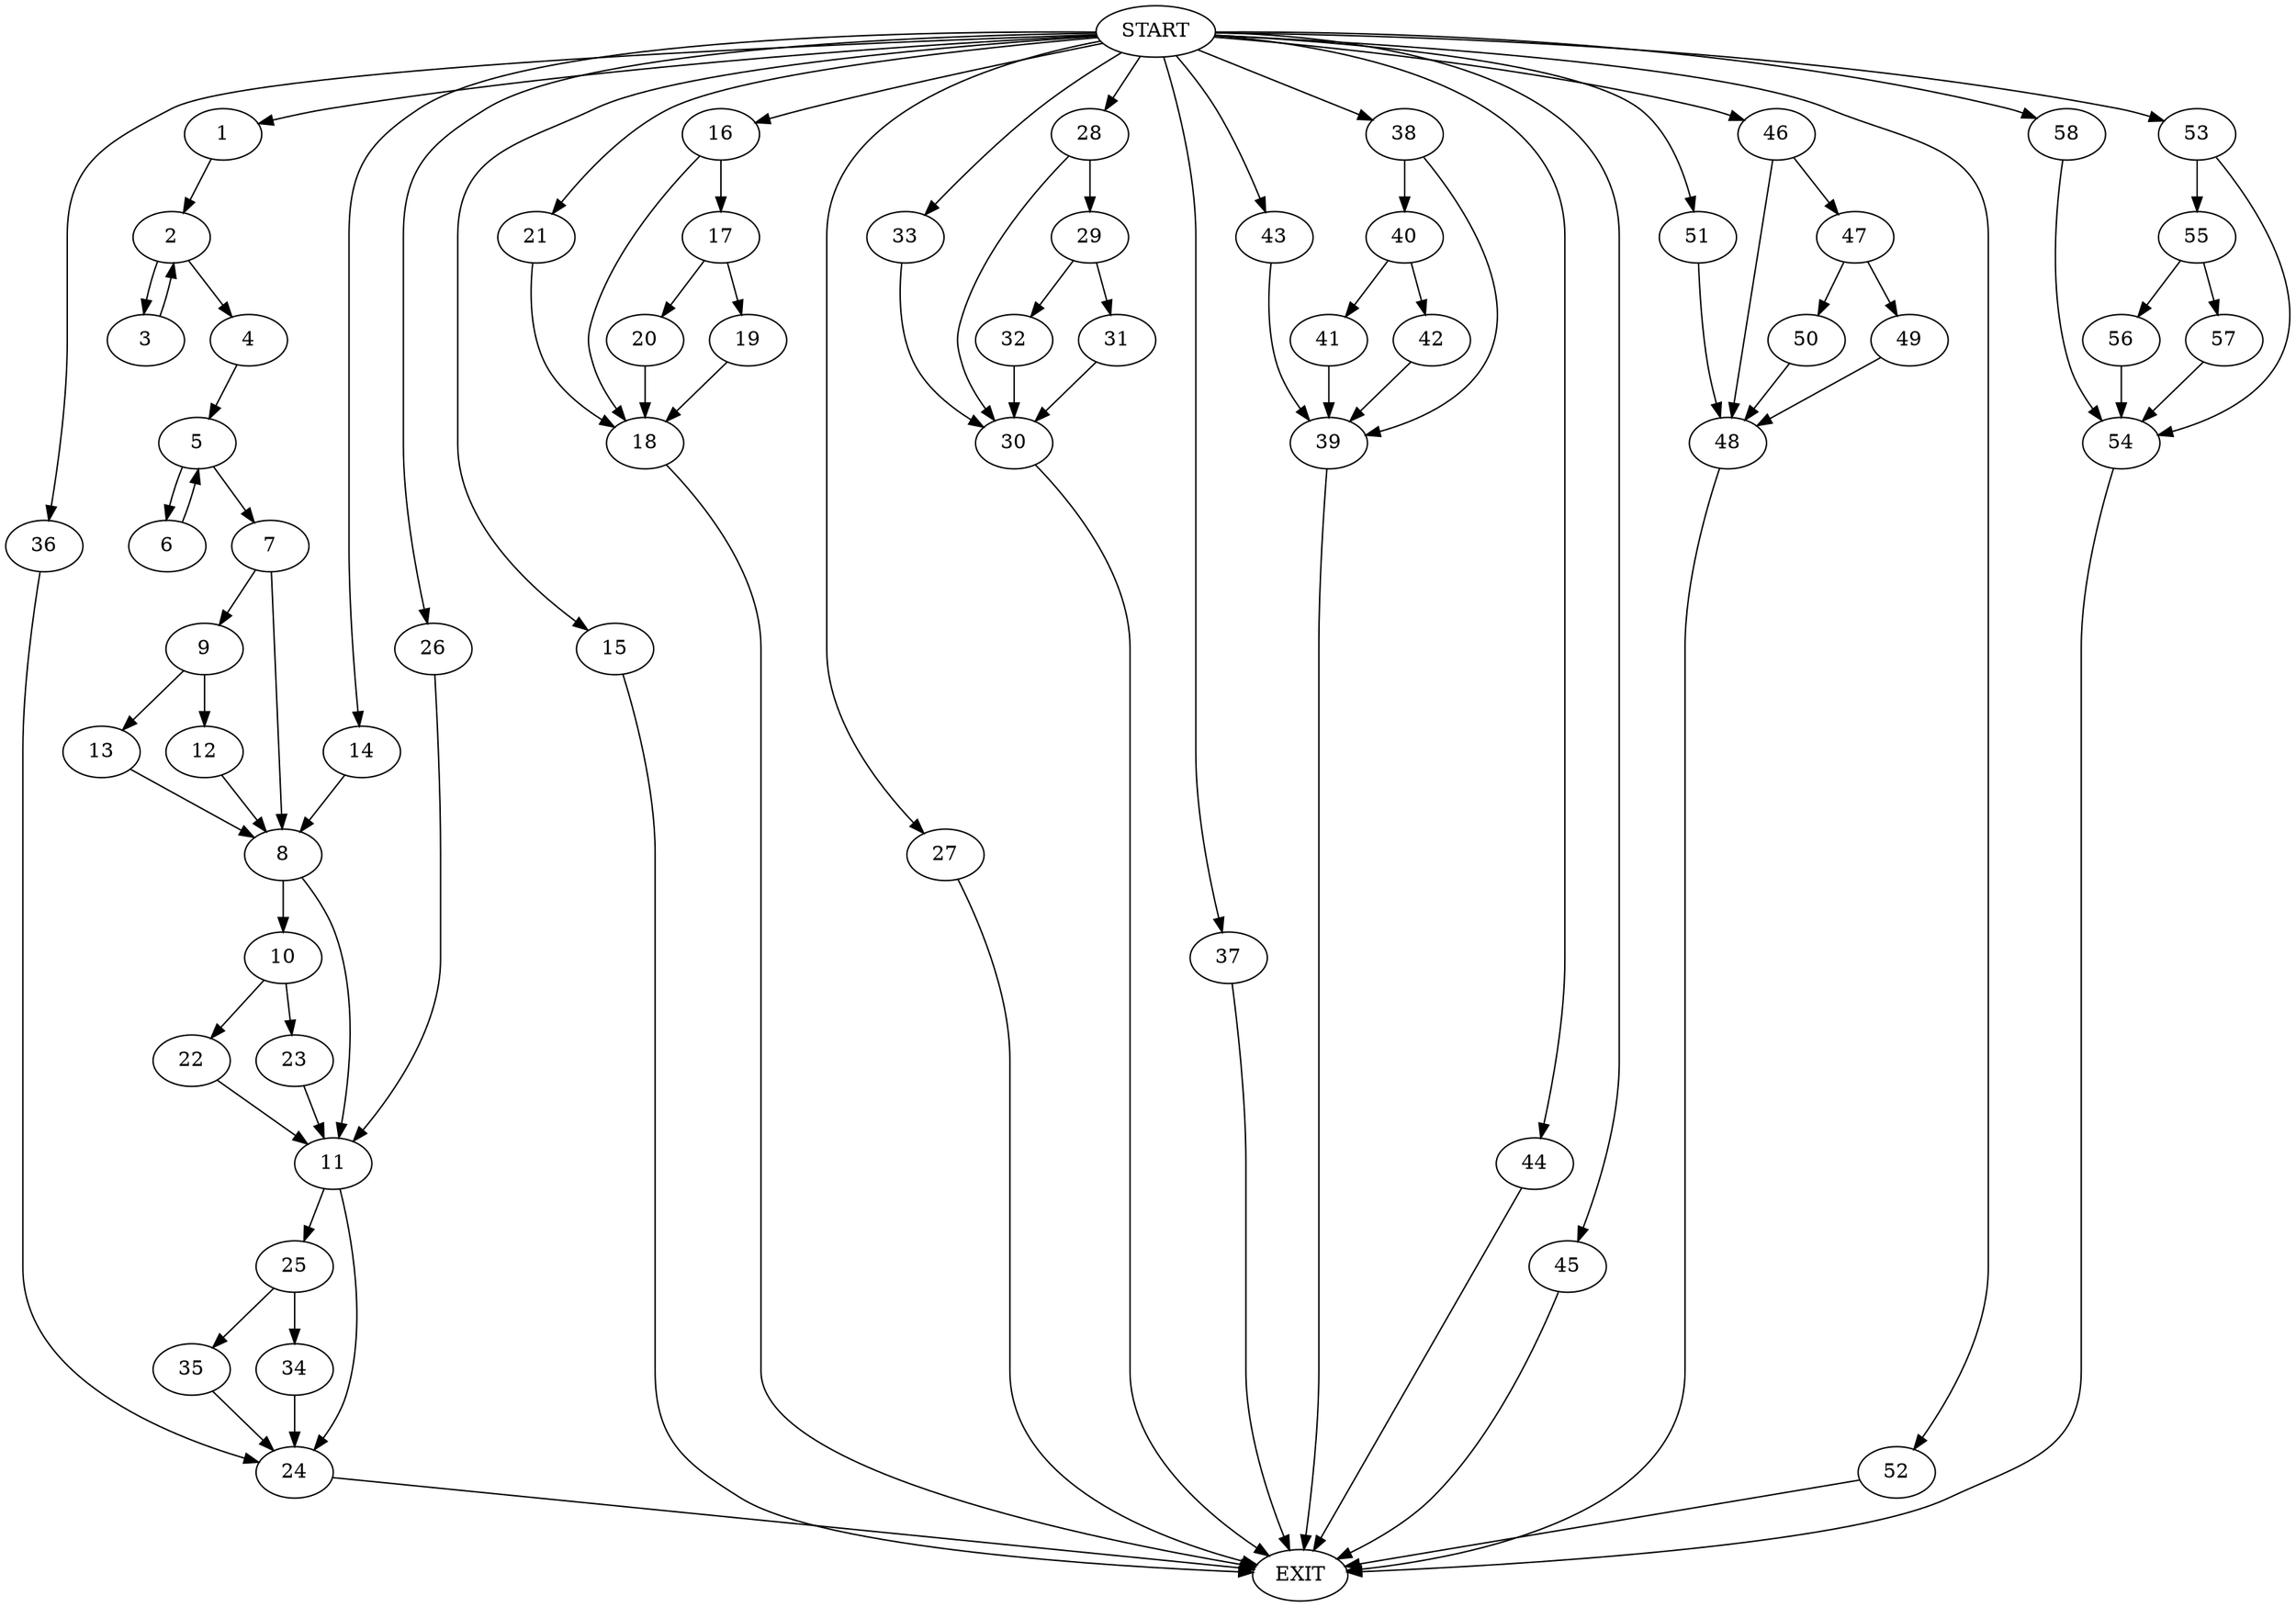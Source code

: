 digraph {
0 [label="START"]
59 [label="EXIT"]
0 -> 1
1 -> 2
2 -> 3
2 -> 4
4 -> 5
3 -> 2
5 -> 6
5 -> 7
7 -> 8
7 -> 9
6 -> 5
8 -> 10
8 -> 11
9 -> 12
9 -> 13
12 -> 8
13 -> 8
0 -> 14
14 -> 8
0 -> 15
15 -> 59
0 -> 16
16 -> 17
16 -> 18
17 -> 19
17 -> 20
18 -> 59
20 -> 18
19 -> 18
0 -> 21
21 -> 18
10 -> 22
10 -> 23
11 -> 24
11 -> 25
23 -> 11
22 -> 11
0 -> 26
26 -> 11
0 -> 27
27 -> 59
0 -> 28
28 -> 29
28 -> 30
30 -> 59
29 -> 31
29 -> 32
31 -> 30
32 -> 30
0 -> 33
33 -> 30
25 -> 34
25 -> 35
24 -> 59
35 -> 24
34 -> 24
0 -> 36
36 -> 24
0 -> 37
37 -> 59
0 -> 38
38 -> 39
38 -> 40
39 -> 59
40 -> 41
40 -> 42
42 -> 39
41 -> 39
0 -> 43
43 -> 39
0 -> 44
44 -> 59
0 -> 45
45 -> 59
0 -> 46
46 -> 47
46 -> 48
48 -> 59
47 -> 49
47 -> 50
49 -> 48
50 -> 48
0 -> 51
51 -> 48
0 -> 52
52 -> 59
0 -> 53
53 -> 54
53 -> 55
55 -> 56
55 -> 57
54 -> 59
57 -> 54
56 -> 54
0 -> 58
58 -> 54
}

